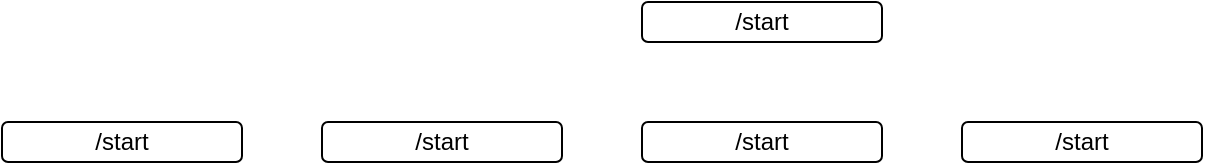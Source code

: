 <mxfile>
    <diagram id="tb-KFbc04AE-2GAjLiCR" name="Страница 1">
        <mxGraphModel dx="1425" dy="549" grid="1" gridSize="10" guides="1" tooltips="1" connect="1" arrows="1" fold="1" page="1" pageScale="1" pageWidth="827" pageHeight="1169" math="0" shadow="0">
            <root>
                <mxCell id="0"/>
                <mxCell id="1" parent="0"/>
                <mxCell id="2" value="/start" style="rounded=1;whiteSpace=wrap;html=1;" vertex="1" parent="1">
                    <mxGeometry x="360" y="160" width="120" height="20" as="geometry"/>
                </mxCell>
                <mxCell id="3" value="/start" style="rounded=1;whiteSpace=wrap;html=1;" vertex="1" parent="1">
                    <mxGeometry x="40" y="220" width="120" height="20" as="geometry"/>
                </mxCell>
                <mxCell id="4" value="/start" style="rounded=1;whiteSpace=wrap;html=1;" vertex="1" parent="1">
                    <mxGeometry x="200" y="220" width="120" height="20" as="geometry"/>
                </mxCell>
                <mxCell id="5" value="/start" style="rounded=1;whiteSpace=wrap;html=1;" vertex="1" parent="1">
                    <mxGeometry x="360" y="220" width="120" height="20" as="geometry"/>
                </mxCell>
                <mxCell id="6" value="/start" style="rounded=1;whiteSpace=wrap;html=1;" vertex="1" parent="1">
                    <mxGeometry x="520" y="220" width="120" height="20" as="geometry"/>
                </mxCell>
            </root>
        </mxGraphModel>
    </diagram>
</mxfile>